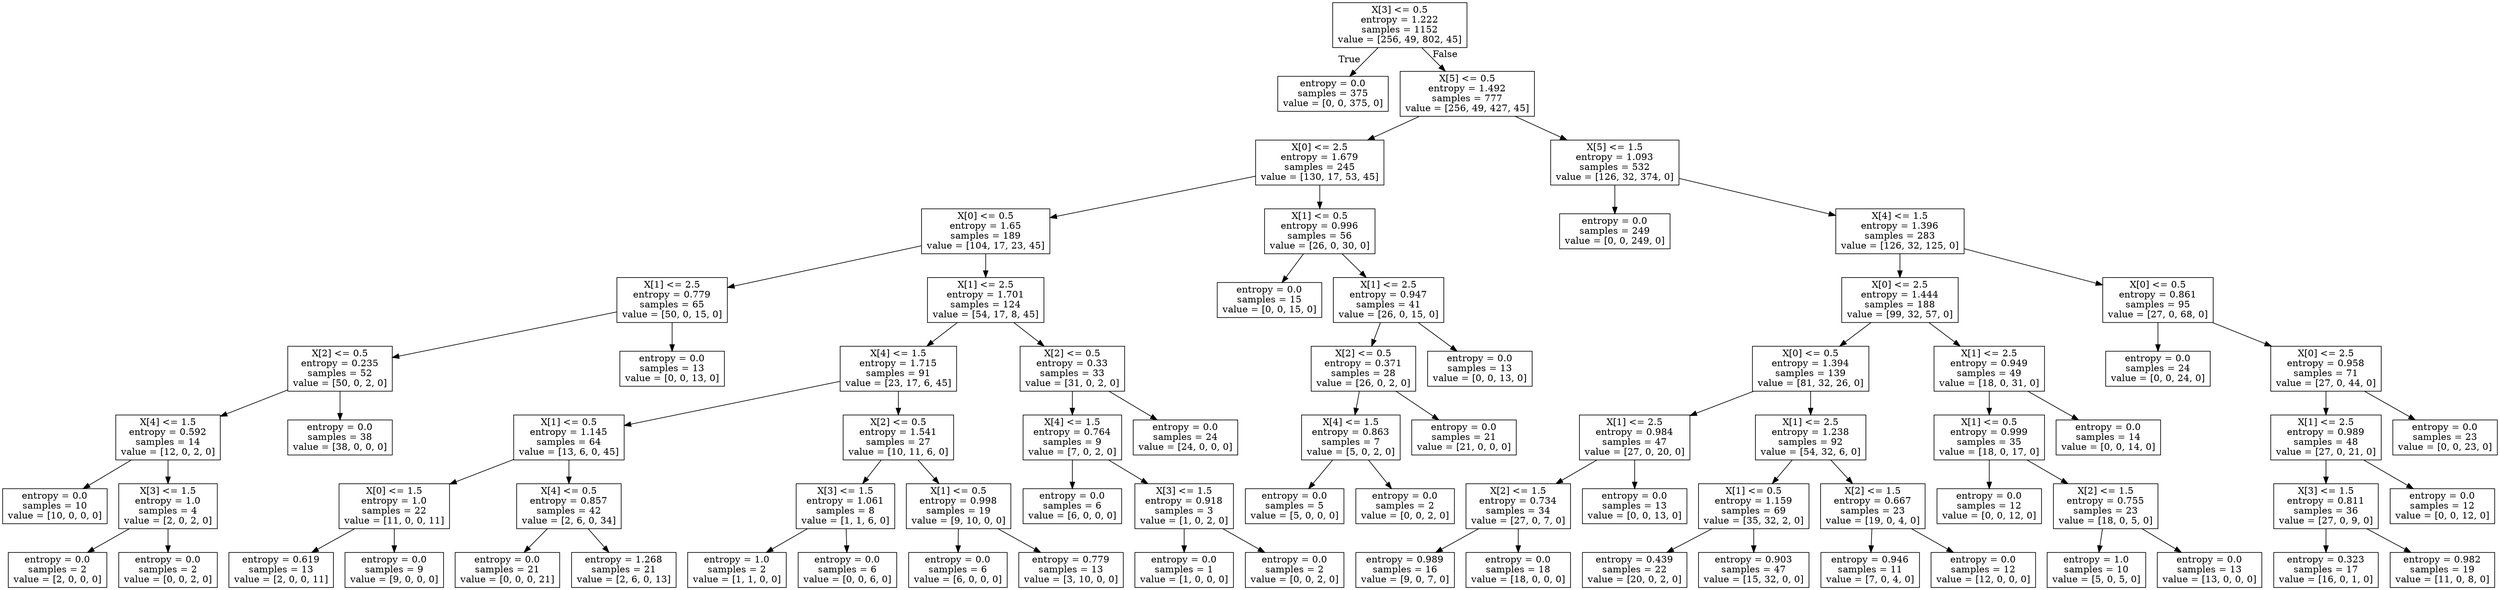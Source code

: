 digraph Tree {
node [shape=box] ;
0 [label="X[3] <= 0.5\nentropy = 1.222\nsamples = 1152\nvalue = [256, 49, 802, 45]"] ;
1 [label="entropy = 0.0\nsamples = 375\nvalue = [0, 0, 375, 0]"] ;
0 -> 1 [labeldistance=2.5, labelangle=45, headlabel="True"] ;
2 [label="X[5] <= 0.5\nentropy = 1.492\nsamples = 777\nvalue = [256, 49, 427, 45]"] ;
0 -> 2 [labeldistance=2.5, labelangle=-45, headlabel="False"] ;
3 [label="X[0] <= 2.5\nentropy = 1.679\nsamples = 245\nvalue = [130, 17, 53, 45]"] ;
2 -> 3 ;
4 [label="X[0] <= 0.5\nentropy = 1.65\nsamples = 189\nvalue = [104, 17, 23, 45]"] ;
3 -> 4 ;
5 [label="X[1] <= 2.5\nentropy = 0.779\nsamples = 65\nvalue = [50, 0, 15, 0]"] ;
4 -> 5 ;
6 [label="X[2] <= 0.5\nentropy = 0.235\nsamples = 52\nvalue = [50, 0, 2, 0]"] ;
5 -> 6 ;
7 [label="X[4] <= 1.5\nentropy = 0.592\nsamples = 14\nvalue = [12, 0, 2, 0]"] ;
6 -> 7 ;
8 [label="entropy = 0.0\nsamples = 10\nvalue = [10, 0, 0, 0]"] ;
7 -> 8 ;
9 [label="X[3] <= 1.5\nentropy = 1.0\nsamples = 4\nvalue = [2, 0, 2, 0]"] ;
7 -> 9 ;
10 [label="entropy = 0.0\nsamples = 2\nvalue = [2, 0, 0, 0]"] ;
9 -> 10 ;
11 [label="entropy = 0.0\nsamples = 2\nvalue = [0, 0, 2, 0]"] ;
9 -> 11 ;
12 [label="entropy = 0.0\nsamples = 38\nvalue = [38, 0, 0, 0]"] ;
6 -> 12 ;
13 [label="entropy = 0.0\nsamples = 13\nvalue = [0, 0, 13, 0]"] ;
5 -> 13 ;
14 [label="X[1] <= 2.5\nentropy = 1.701\nsamples = 124\nvalue = [54, 17, 8, 45]"] ;
4 -> 14 ;
15 [label="X[4] <= 1.5\nentropy = 1.715\nsamples = 91\nvalue = [23, 17, 6, 45]"] ;
14 -> 15 ;
16 [label="X[1] <= 0.5\nentropy = 1.145\nsamples = 64\nvalue = [13, 6, 0, 45]"] ;
15 -> 16 ;
17 [label="X[0] <= 1.5\nentropy = 1.0\nsamples = 22\nvalue = [11, 0, 0, 11]"] ;
16 -> 17 ;
18 [label="entropy = 0.619\nsamples = 13\nvalue = [2, 0, 0, 11]"] ;
17 -> 18 ;
19 [label="entropy = 0.0\nsamples = 9\nvalue = [9, 0, 0, 0]"] ;
17 -> 19 ;
20 [label="X[4] <= 0.5\nentropy = 0.857\nsamples = 42\nvalue = [2, 6, 0, 34]"] ;
16 -> 20 ;
21 [label="entropy = 0.0\nsamples = 21\nvalue = [0, 0, 0, 21]"] ;
20 -> 21 ;
22 [label="entropy = 1.268\nsamples = 21\nvalue = [2, 6, 0, 13]"] ;
20 -> 22 ;
23 [label="X[2] <= 0.5\nentropy = 1.541\nsamples = 27\nvalue = [10, 11, 6, 0]"] ;
15 -> 23 ;
24 [label="X[3] <= 1.5\nentropy = 1.061\nsamples = 8\nvalue = [1, 1, 6, 0]"] ;
23 -> 24 ;
25 [label="entropy = 1.0\nsamples = 2\nvalue = [1, 1, 0, 0]"] ;
24 -> 25 ;
26 [label="entropy = 0.0\nsamples = 6\nvalue = [0, 0, 6, 0]"] ;
24 -> 26 ;
27 [label="X[1] <= 0.5\nentropy = 0.998\nsamples = 19\nvalue = [9, 10, 0, 0]"] ;
23 -> 27 ;
28 [label="entropy = 0.0\nsamples = 6\nvalue = [6, 0, 0, 0]"] ;
27 -> 28 ;
29 [label="entropy = 0.779\nsamples = 13\nvalue = [3, 10, 0, 0]"] ;
27 -> 29 ;
30 [label="X[2] <= 0.5\nentropy = 0.33\nsamples = 33\nvalue = [31, 0, 2, 0]"] ;
14 -> 30 ;
31 [label="X[4] <= 1.5\nentropy = 0.764\nsamples = 9\nvalue = [7, 0, 2, 0]"] ;
30 -> 31 ;
32 [label="entropy = 0.0\nsamples = 6\nvalue = [6, 0, 0, 0]"] ;
31 -> 32 ;
33 [label="X[3] <= 1.5\nentropy = 0.918\nsamples = 3\nvalue = [1, 0, 2, 0]"] ;
31 -> 33 ;
34 [label="entropy = 0.0\nsamples = 1\nvalue = [1, 0, 0, 0]"] ;
33 -> 34 ;
35 [label="entropy = 0.0\nsamples = 2\nvalue = [0, 0, 2, 0]"] ;
33 -> 35 ;
36 [label="entropy = 0.0\nsamples = 24\nvalue = [24, 0, 0, 0]"] ;
30 -> 36 ;
37 [label="X[1] <= 0.5\nentropy = 0.996\nsamples = 56\nvalue = [26, 0, 30, 0]"] ;
3 -> 37 ;
38 [label="entropy = 0.0\nsamples = 15\nvalue = [0, 0, 15, 0]"] ;
37 -> 38 ;
39 [label="X[1] <= 2.5\nentropy = 0.947\nsamples = 41\nvalue = [26, 0, 15, 0]"] ;
37 -> 39 ;
40 [label="X[2] <= 0.5\nentropy = 0.371\nsamples = 28\nvalue = [26, 0, 2, 0]"] ;
39 -> 40 ;
41 [label="X[4] <= 1.5\nentropy = 0.863\nsamples = 7\nvalue = [5, 0, 2, 0]"] ;
40 -> 41 ;
42 [label="entropy = 0.0\nsamples = 5\nvalue = [5, 0, 0, 0]"] ;
41 -> 42 ;
43 [label="entropy = 0.0\nsamples = 2\nvalue = [0, 0, 2, 0]"] ;
41 -> 43 ;
44 [label="entropy = 0.0\nsamples = 21\nvalue = [21, 0, 0, 0]"] ;
40 -> 44 ;
45 [label="entropy = 0.0\nsamples = 13\nvalue = [0, 0, 13, 0]"] ;
39 -> 45 ;
46 [label="X[5] <= 1.5\nentropy = 1.093\nsamples = 532\nvalue = [126, 32, 374, 0]"] ;
2 -> 46 ;
47 [label="entropy = 0.0\nsamples = 249\nvalue = [0, 0, 249, 0]"] ;
46 -> 47 ;
48 [label="X[4] <= 1.5\nentropy = 1.396\nsamples = 283\nvalue = [126, 32, 125, 0]"] ;
46 -> 48 ;
49 [label="X[0] <= 2.5\nentropy = 1.444\nsamples = 188\nvalue = [99, 32, 57, 0]"] ;
48 -> 49 ;
50 [label="X[0] <= 0.5\nentropy = 1.394\nsamples = 139\nvalue = [81, 32, 26, 0]"] ;
49 -> 50 ;
51 [label="X[1] <= 2.5\nentropy = 0.984\nsamples = 47\nvalue = [27, 0, 20, 0]"] ;
50 -> 51 ;
52 [label="X[2] <= 1.5\nentropy = 0.734\nsamples = 34\nvalue = [27, 0, 7, 0]"] ;
51 -> 52 ;
53 [label="entropy = 0.989\nsamples = 16\nvalue = [9, 0, 7, 0]"] ;
52 -> 53 ;
54 [label="entropy = 0.0\nsamples = 18\nvalue = [18, 0, 0, 0]"] ;
52 -> 54 ;
55 [label="entropy = 0.0\nsamples = 13\nvalue = [0, 0, 13, 0]"] ;
51 -> 55 ;
56 [label="X[1] <= 2.5\nentropy = 1.238\nsamples = 92\nvalue = [54, 32, 6, 0]"] ;
50 -> 56 ;
57 [label="X[1] <= 0.5\nentropy = 1.159\nsamples = 69\nvalue = [35, 32, 2, 0]"] ;
56 -> 57 ;
58 [label="entropy = 0.439\nsamples = 22\nvalue = [20, 0, 2, 0]"] ;
57 -> 58 ;
59 [label="entropy = 0.903\nsamples = 47\nvalue = [15, 32, 0, 0]"] ;
57 -> 59 ;
60 [label="X[2] <= 1.5\nentropy = 0.667\nsamples = 23\nvalue = [19, 0, 4, 0]"] ;
56 -> 60 ;
61 [label="entropy = 0.946\nsamples = 11\nvalue = [7, 0, 4, 0]"] ;
60 -> 61 ;
62 [label="entropy = 0.0\nsamples = 12\nvalue = [12, 0, 0, 0]"] ;
60 -> 62 ;
63 [label="X[1] <= 2.5\nentropy = 0.949\nsamples = 49\nvalue = [18, 0, 31, 0]"] ;
49 -> 63 ;
64 [label="X[1] <= 0.5\nentropy = 0.999\nsamples = 35\nvalue = [18, 0, 17, 0]"] ;
63 -> 64 ;
65 [label="entropy = 0.0\nsamples = 12\nvalue = [0, 0, 12, 0]"] ;
64 -> 65 ;
66 [label="X[2] <= 1.5\nentropy = 0.755\nsamples = 23\nvalue = [18, 0, 5, 0]"] ;
64 -> 66 ;
67 [label="entropy = 1.0\nsamples = 10\nvalue = [5, 0, 5, 0]"] ;
66 -> 67 ;
68 [label="entropy = 0.0\nsamples = 13\nvalue = [13, 0, 0, 0]"] ;
66 -> 68 ;
69 [label="entropy = 0.0\nsamples = 14\nvalue = [0, 0, 14, 0]"] ;
63 -> 69 ;
70 [label="X[0] <= 0.5\nentropy = 0.861\nsamples = 95\nvalue = [27, 0, 68, 0]"] ;
48 -> 70 ;
71 [label="entropy = 0.0\nsamples = 24\nvalue = [0, 0, 24, 0]"] ;
70 -> 71 ;
72 [label="X[0] <= 2.5\nentropy = 0.958\nsamples = 71\nvalue = [27, 0, 44, 0]"] ;
70 -> 72 ;
73 [label="X[1] <= 2.5\nentropy = 0.989\nsamples = 48\nvalue = [27, 0, 21, 0]"] ;
72 -> 73 ;
74 [label="X[3] <= 1.5\nentropy = 0.811\nsamples = 36\nvalue = [27, 0, 9, 0]"] ;
73 -> 74 ;
75 [label="entropy = 0.323\nsamples = 17\nvalue = [16, 0, 1, 0]"] ;
74 -> 75 ;
76 [label="entropy = 0.982\nsamples = 19\nvalue = [11, 0, 8, 0]"] ;
74 -> 76 ;
77 [label="entropy = 0.0\nsamples = 12\nvalue = [0, 0, 12, 0]"] ;
73 -> 77 ;
78 [label="entropy = 0.0\nsamples = 23\nvalue = [0, 0, 23, 0]"] ;
72 -> 78 ;
}